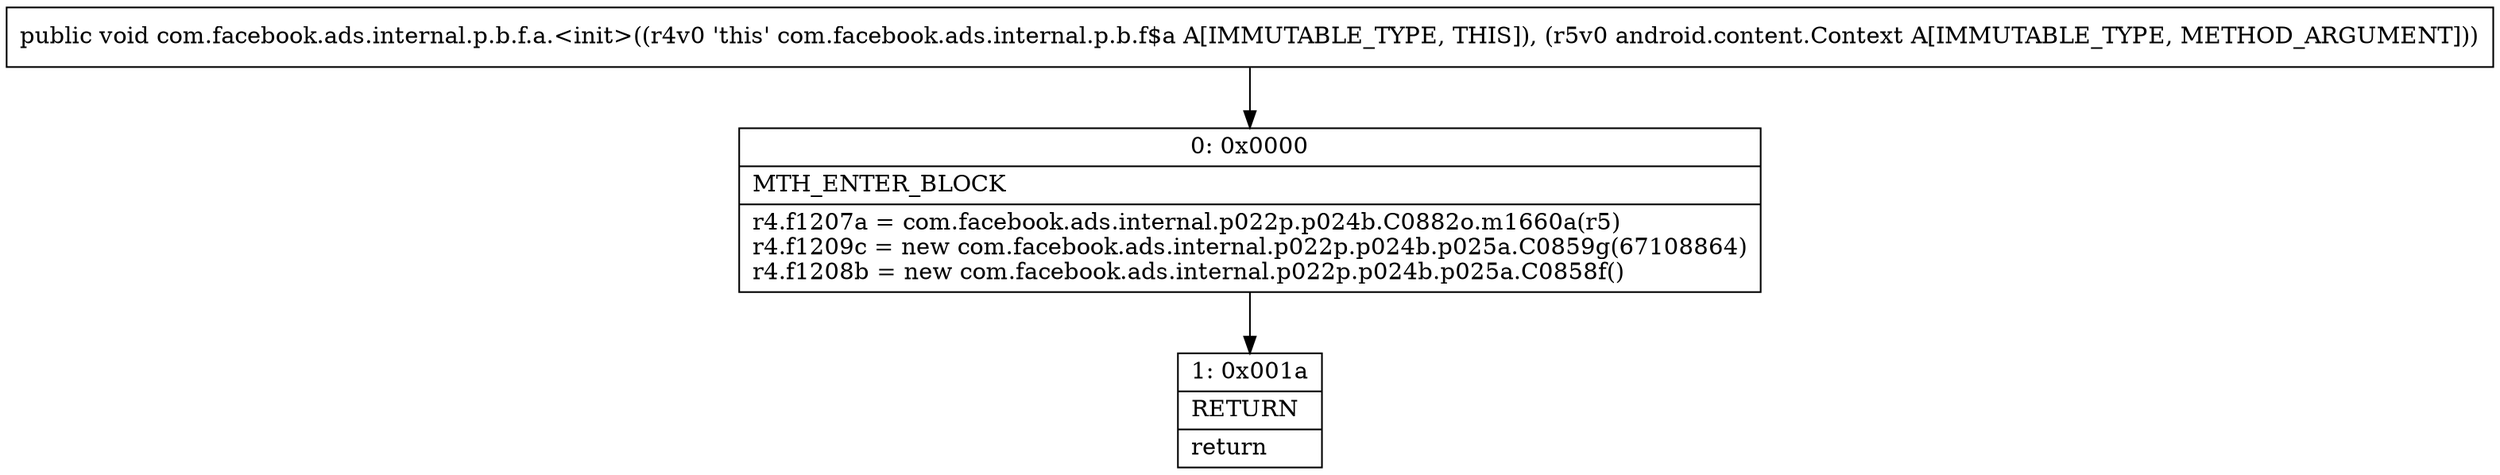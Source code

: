 digraph "CFG forcom.facebook.ads.internal.p.b.f.a.\<init\>(Landroid\/content\/Context;)V" {
Node_0 [shape=record,label="{0\:\ 0x0000|MTH_ENTER_BLOCK\l|r4.f1207a = com.facebook.ads.internal.p022p.p024b.C0882o.m1660a(r5)\lr4.f1209c = new com.facebook.ads.internal.p022p.p024b.p025a.C0859g(67108864)\lr4.f1208b = new com.facebook.ads.internal.p022p.p024b.p025a.C0858f()\l}"];
Node_1 [shape=record,label="{1\:\ 0x001a|RETURN\l|return\l}"];
MethodNode[shape=record,label="{public void com.facebook.ads.internal.p.b.f.a.\<init\>((r4v0 'this' com.facebook.ads.internal.p.b.f$a A[IMMUTABLE_TYPE, THIS]), (r5v0 android.content.Context A[IMMUTABLE_TYPE, METHOD_ARGUMENT])) }"];
MethodNode -> Node_0;
Node_0 -> Node_1;
}

